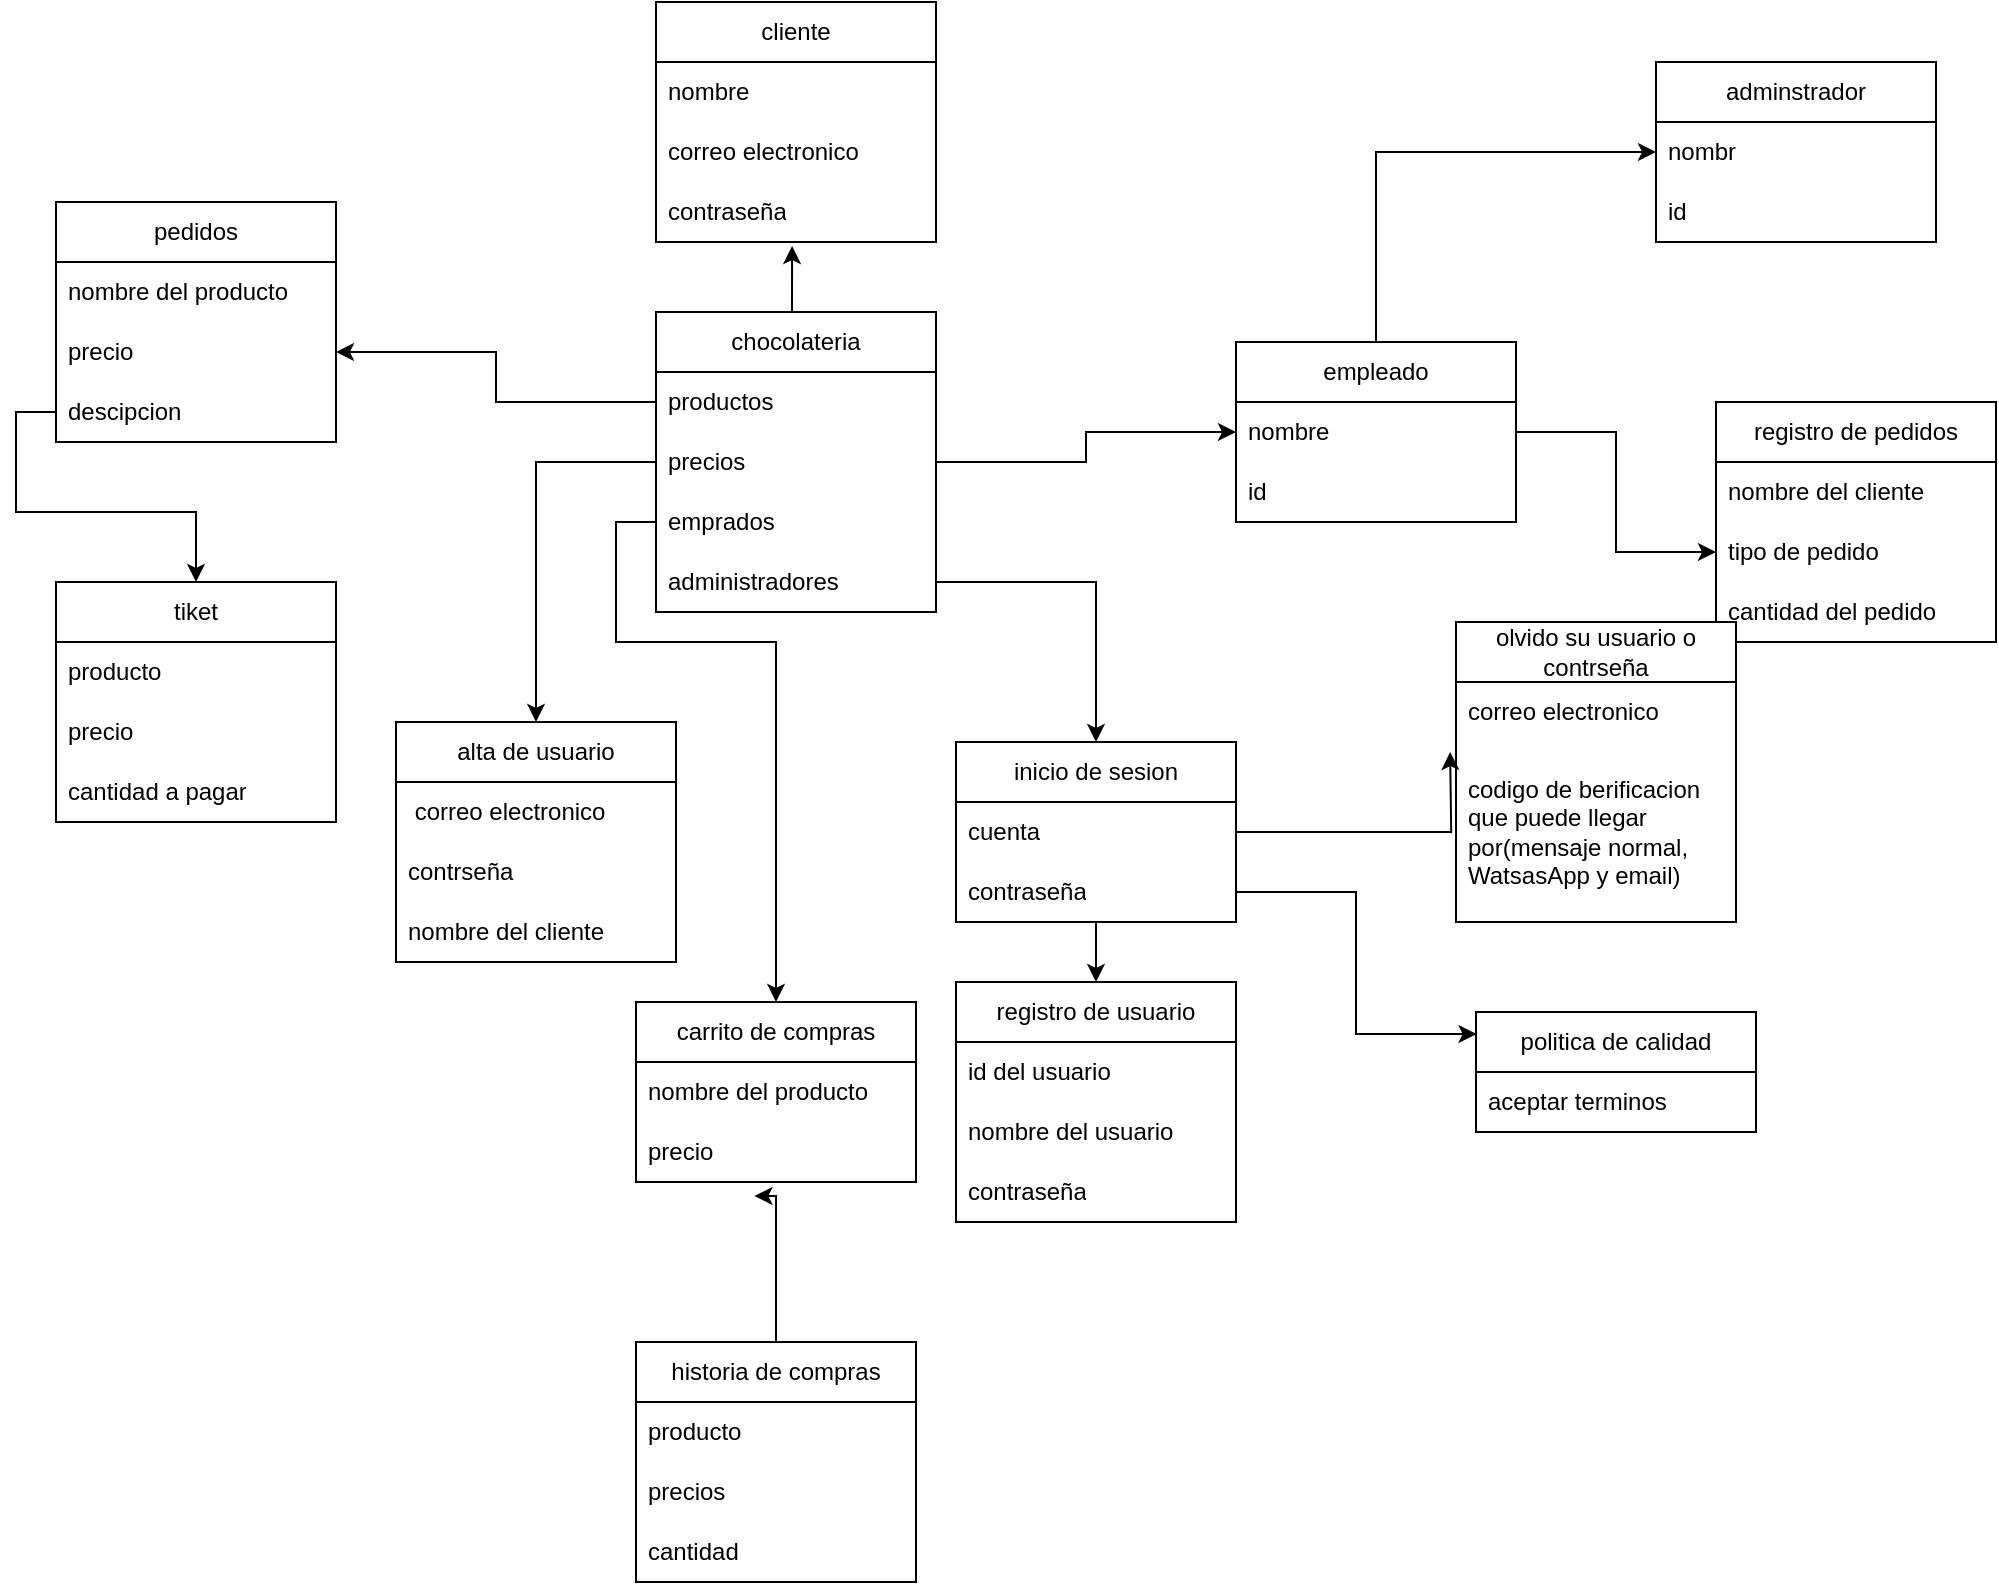 <mxfile version="23.0.2" type="device">
  <diagram name="Página-1" id="M0iP5oHC4JJzjAUTLJQz">
    <mxGraphModel dx="1927" dy="678" grid="1" gridSize="10" guides="1" tooltips="1" connect="1" arrows="1" fold="1" page="1" pageScale="1" pageWidth="827" pageHeight="1169" math="0" shadow="0">
      <root>
        <mxCell id="0" />
        <mxCell id="1" parent="0" />
        <mxCell id="CXZgUnIyGnPf8xNPVCp_-1" value="cliente" style="swimlane;fontStyle=0;childLayout=stackLayout;horizontal=1;startSize=30;horizontalStack=0;resizeParent=1;resizeParentMax=0;resizeLast=0;collapsible=1;marginBottom=0;whiteSpace=wrap;html=1;" parent="1" vertex="1">
          <mxGeometry x="140" y="10" width="140" height="120" as="geometry" />
        </mxCell>
        <mxCell id="CXZgUnIyGnPf8xNPVCp_-2" value="nombre" style="text;strokeColor=none;fillColor=none;align=left;verticalAlign=middle;spacingLeft=4;spacingRight=4;overflow=hidden;points=[[0,0.5],[1,0.5]];portConstraint=eastwest;rotatable=0;whiteSpace=wrap;html=1;" parent="CXZgUnIyGnPf8xNPVCp_-1" vertex="1">
          <mxGeometry y="30" width="140" height="30" as="geometry" />
        </mxCell>
        <mxCell id="CXZgUnIyGnPf8xNPVCp_-3" value="correo electronico" style="text;strokeColor=none;fillColor=none;align=left;verticalAlign=middle;spacingLeft=4;spacingRight=4;overflow=hidden;points=[[0,0.5],[1,0.5]];portConstraint=eastwest;rotatable=0;whiteSpace=wrap;html=1;" parent="CXZgUnIyGnPf8xNPVCp_-1" vertex="1">
          <mxGeometry y="60" width="140" height="30" as="geometry" />
        </mxCell>
        <mxCell id="CXZgUnIyGnPf8xNPVCp_-4" value="contraseña" style="text;strokeColor=none;fillColor=none;align=left;verticalAlign=middle;spacingLeft=4;spacingRight=4;overflow=hidden;points=[[0,0.5],[1,0.5]];portConstraint=eastwest;rotatable=0;whiteSpace=wrap;html=1;" parent="CXZgUnIyGnPf8xNPVCp_-1" vertex="1">
          <mxGeometry y="90" width="140" height="30" as="geometry" />
        </mxCell>
        <mxCell id="MLuR7-qqKU5S_AIiD6Sb-38" style="edgeStyle=orthogonalEdgeStyle;rounded=0;orthogonalLoop=1;jettySize=auto;html=1;exitX=0.5;exitY=0;exitDx=0;exitDy=0;entryX=0;entryY=0.5;entryDx=0;entryDy=0;" edge="1" parent="1" source="CXZgUnIyGnPf8xNPVCp_-5" target="MLuR7-qqKU5S_AIiD6Sb-35">
          <mxGeometry relative="1" as="geometry" />
        </mxCell>
        <mxCell id="CXZgUnIyGnPf8xNPVCp_-5" value="empleado" style="swimlane;fontStyle=0;childLayout=stackLayout;horizontal=1;startSize=30;horizontalStack=0;resizeParent=1;resizeParentMax=0;resizeLast=0;collapsible=1;marginBottom=0;whiteSpace=wrap;html=1;" parent="1" vertex="1">
          <mxGeometry x="430" y="180" width="140" height="90" as="geometry" />
        </mxCell>
        <mxCell id="CXZgUnIyGnPf8xNPVCp_-6" value="nombre" style="text;strokeColor=none;fillColor=none;align=left;verticalAlign=middle;spacingLeft=4;spacingRight=4;overflow=hidden;points=[[0,0.5],[1,0.5]];portConstraint=eastwest;rotatable=0;whiteSpace=wrap;html=1;" parent="CXZgUnIyGnPf8xNPVCp_-5" vertex="1">
          <mxGeometry y="30" width="140" height="30" as="geometry" />
        </mxCell>
        <mxCell id="CXZgUnIyGnPf8xNPVCp_-7" value="id" style="text;strokeColor=none;fillColor=none;align=left;verticalAlign=middle;spacingLeft=4;spacingRight=4;overflow=hidden;points=[[0,0.5],[1,0.5]];portConstraint=eastwest;rotatable=0;whiteSpace=wrap;html=1;" parent="CXZgUnIyGnPf8xNPVCp_-5" vertex="1">
          <mxGeometry y="60" width="140" height="30" as="geometry" />
        </mxCell>
        <mxCell id="CXZgUnIyGnPf8xNPVCp_-17" value="registro de pedidos" style="swimlane;fontStyle=0;childLayout=stackLayout;horizontal=1;startSize=30;horizontalStack=0;resizeParent=1;resizeParentMax=0;resizeLast=0;collapsible=1;marginBottom=0;whiteSpace=wrap;html=1;" parent="1" vertex="1">
          <mxGeometry x="670" y="210" width="140" height="120" as="geometry" />
        </mxCell>
        <mxCell id="CXZgUnIyGnPf8xNPVCp_-18" value="nombre del cliente" style="text;strokeColor=none;fillColor=none;align=left;verticalAlign=middle;spacingLeft=4;spacingRight=4;overflow=hidden;points=[[0,0.5],[1,0.5]];portConstraint=eastwest;rotatable=0;whiteSpace=wrap;html=1;" parent="CXZgUnIyGnPf8xNPVCp_-17" vertex="1">
          <mxGeometry y="30" width="140" height="30" as="geometry" />
        </mxCell>
        <mxCell id="CXZgUnIyGnPf8xNPVCp_-19" value="tipo de pedido" style="text;strokeColor=none;fillColor=none;align=left;verticalAlign=middle;spacingLeft=4;spacingRight=4;overflow=hidden;points=[[0,0.5],[1,0.5]];portConstraint=eastwest;rotatable=0;whiteSpace=wrap;html=1;" parent="CXZgUnIyGnPf8xNPVCp_-17" vertex="1">
          <mxGeometry y="60" width="140" height="30" as="geometry" />
        </mxCell>
        <mxCell id="CXZgUnIyGnPf8xNPVCp_-20" value="cantidad del pedido" style="text;strokeColor=none;fillColor=none;align=left;verticalAlign=middle;spacingLeft=4;spacingRight=4;overflow=hidden;points=[[0,0.5],[1,0.5]];portConstraint=eastwest;rotatable=0;whiteSpace=wrap;html=1;" parent="CXZgUnIyGnPf8xNPVCp_-17" vertex="1">
          <mxGeometry y="90" width="140" height="30" as="geometry" />
        </mxCell>
        <mxCell id="CXZgUnIyGnPf8xNPVCp_-21" style="edgeStyle=orthogonalEdgeStyle;rounded=0;orthogonalLoop=1;jettySize=auto;html=1;exitX=1;exitY=0.5;exitDx=0;exitDy=0;entryX=0;entryY=0.5;entryDx=0;entryDy=0;" parent="1" source="CXZgUnIyGnPf8xNPVCp_-6" target="CXZgUnIyGnPf8xNPVCp_-19" edge="1">
          <mxGeometry relative="1" as="geometry" />
        </mxCell>
        <mxCell id="CXZgUnIyGnPf8xNPVCp_-22" value="alta de usuario" style="swimlane;fontStyle=0;childLayout=stackLayout;horizontal=1;startSize=30;horizontalStack=0;resizeParent=1;resizeParentMax=0;resizeLast=0;collapsible=1;marginBottom=0;whiteSpace=wrap;html=1;" parent="1" vertex="1">
          <mxGeometry x="10" y="370" width="140" height="120" as="geometry" />
        </mxCell>
        <mxCell id="CXZgUnIyGnPf8xNPVCp_-24" value="&amp;nbsp;correo electronico" style="text;strokeColor=none;fillColor=none;align=left;verticalAlign=middle;spacingLeft=4;spacingRight=4;overflow=hidden;points=[[0,0.5],[1,0.5]];portConstraint=eastwest;rotatable=0;whiteSpace=wrap;html=1;" parent="CXZgUnIyGnPf8xNPVCp_-22" vertex="1">
          <mxGeometry y="30" width="140" height="30" as="geometry" />
        </mxCell>
        <mxCell id="CXZgUnIyGnPf8xNPVCp_-26" value="contrseña" style="text;strokeColor=none;fillColor=none;align=left;verticalAlign=middle;spacingLeft=4;spacingRight=4;overflow=hidden;points=[[0,0.5],[1,0.5]];portConstraint=eastwest;rotatable=0;whiteSpace=wrap;html=1;" parent="CXZgUnIyGnPf8xNPVCp_-22" vertex="1">
          <mxGeometry y="60" width="140" height="30" as="geometry" />
        </mxCell>
        <mxCell id="CXZgUnIyGnPf8xNPVCp_-25" value="nombre del cliente" style="text;strokeColor=none;fillColor=none;align=left;verticalAlign=middle;spacingLeft=4;spacingRight=4;overflow=hidden;points=[[0,0.5],[1,0.5]];portConstraint=eastwest;rotatable=0;whiteSpace=wrap;html=1;" parent="CXZgUnIyGnPf8xNPVCp_-22" vertex="1">
          <mxGeometry y="90" width="140" height="30" as="geometry" />
        </mxCell>
        <mxCell id="ISV0AwNu4jwUeeR25EDo-8" style="edgeStyle=orthogonalEdgeStyle;rounded=0;orthogonalLoop=1;jettySize=auto;html=1;exitX=0.5;exitY=1;exitDx=0;exitDy=0;" parent="1" source="CXZgUnIyGnPf8xNPVCp_-28" target="ISV0AwNu4jwUeeR25EDo-1" edge="1">
          <mxGeometry relative="1" as="geometry" />
        </mxCell>
        <mxCell id="CXZgUnIyGnPf8xNPVCp_-28" value="inicio de sesion" style="swimlane;fontStyle=0;childLayout=stackLayout;horizontal=1;startSize=30;horizontalStack=0;resizeParent=1;resizeParentMax=0;resizeLast=0;collapsible=1;marginBottom=0;whiteSpace=wrap;html=1;" parent="1" vertex="1">
          <mxGeometry x="290" y="380" width="140" height="90" as="geometry" />
        </mxCell>
        <mxCell id="CXZgUnIyGnPf8xNPVCp_-30" value="cuenta" style="text;strokeColor=none;fillColor=none;align=left;verticalAlign=middle;spacingLeft=4;spacingRight=4;overflow=hidden;points=[[0,0.5],[1,0.5]];portConstraint=eastwest;rotatable=0;whiteSpace=wrap;html=1;" parent="CXZgUnIyGnPf8xNPVCp_-28" vertex="1">
          <mxGeometry y="30" width="140" height="30" as="geometry" />
        </mxCell>
        <mxCell id="CXZgUnIyGnPf8xNPVCp_-31" value="contraseña" style="text;strokeColor=none;fillColor=none;align=left;verticalAlign=middle;spacingLeft=4;spacingRight=4;overflow=hidden;points=[[0,0.5],[1,0.5]];portConstraint=eastwest;rotatable=0;whiteSpace=wrap;html=1;" parent="CXZgUnIyGnPf8xNPVCp_-28" vertex="1">
          <mxGeometry y="60" width="140" height="30" as="geometry" />
        </mxCell>
        <mxCell id="CXZgUnIyGnPf8xNPVCp_-36" value="olvido su usuario o contrseña" style="swimlane;fontStyle=0;childLayout=stackLayout;horizontal=1;startSize=30;horizontalStack=0;resizeParent=1;resizeParentMax=0;resizeLast=0;collapsible=1;marginBottom=0;whiteSpace=wrap;html=1;" parent="1" vertex="1">
          <mxGeometry x="540" y="320" width="140" height="150" as="geometry" />
        </mxCell>
        <mxCell id="CXZgUnIyGnPf8xNPVCp_-37" value="correo electronico" style="text;strokeColor=none;fillColor=none;align=left;verticalAlign=middle;spacingLeft=4;spacingRight=4;overflow=hidden;points=[[0,0.5],[1,0.5]];portConstraint=eastwest;rotatable=0;whiteSpace=wrap;html=1;" parent="CXZgUnIyGnPf8xNPVCp_-36" vertex="1">
          <mxGeometry y="30" width="140" height="30" as="geometry" />
        </mxCell>
        <mxCell id="CXZgUnIyGnPf8xNPVCp_-43" value="codigo de berificacion que puede llegar por(mensaje normal,&lt;br&gt;WatsasApp y email)" style="text;strokeColor=none;fillColor=none;align=left;verticalAlign=middle;spacingLeft=4;spacingRight=4;overflow=hidden;points=[[0,0.5],[1,0.5]];portConstraint=eastwest;rotatable=0;whiteSpace=wrap;html=1;" parent="CXZgUnIyGnPf8xNPVCp_-36" vertex="1">
          <mxGeometry y="60" width="140" height="90" as="geometry" />
        </mxCell>
        <mxCell id="CXZgUnIyGnPf8xNPVCp_-40" style="edgeStyle=orthogonalEdgeStyle;rounded=0;orthogonalLoop=1;jettySize=auto;html=1;exitX=1;exitY=0.5;exitDx=0;exitDy=0;entryX=-0.021;entryY=0.167;entryDx=0;entryDy=0;entryPerimeter=0;" parent="1" source="CXZgUnIyGnPf8xNPVCp_-30" edge="1">
          <mxGeometry relative="1" as="geometry">
            <mxPoint x="537.06" y="385.01" as="targetPoint" />
          </mxGeometry>
        </mxCell>
        <mxCell id="ISV0AwNu4jwUeeR25EDo-1" value="registro de usuario" style="swimlane;fontStyle=0;childLayout=stackLayout;horizontal=1;startSize=30;horizontalStack=0;resizeParent=1;resizeParentMax=0;resizeLast=0;collapsible=1;marginBottom=0;whiteSpace=wrap;html=1;" parent="1" vertex="1">
          <mxGeometry x="290" y="500" width="140" height="120" as="geometry" />
        </mxCell>
        <mxCell id="ISV0AwNu4jwUeeR25EDo-2" value="id del usuario" style="text;strokeColor=none;fillColor=none;align=left;verticalAlign=middle;spacingLeft=4;spacingRight=4;overflow=hidden;points=[[0,0.5],[1,0.5]];portConstraint=eastwest;rotatable=0;whiteSpace=wrap;html=1;" parent="ISV0AwNu4jwUeeR25EDo-1" vertex="1">
          <mxGeometry y="30" width="140" height="30" as="geometry" />
        </mxCell>
        <mxCell id="ISV0AwNu4jwUeeR25EDo-3" value="nombre del usuario" style="text;strokeColor=none;fillColor=none;align=left;verticalAlign=middle;spacingLeft=4;spacingRight=4;overflow=hidden;points=[[0,0.5],[1,0.5]];portConstraint=eastwest;rotatable=0;whiteSpace=wrap;html=1;" parent="ISV0AwNu4jwUeeR25EDo-1" vertex="1">
          <mxGeometry y="60" width="140" height="30" as="geometry" />
        </mxCell>
        <mxCell id="MLuR7-qqKU5S_AIiD6Sb-1" value="contraseña" style="text;strokeColor=none;fillColor=none;align=left;verticalAlign=middle;spacingLeft=4;spacingRight=4;overflow=hidden;points=[[0,0.5],[1,0.5]];portConstraint=eastwest;rotatable=0;whiteSpace=wrap;html=1;" vertex="1" parent="ISV0AwNu4jwUeeR25EDo-1">
          <mxGeometry y="90" width="140" height="30" as="geometry" />
        </mxCell>
        <mxCell id="ISV0AwNu4jwUeeR25EDo-12" value="politica de calidad" style="swimlane;fontStyle=0;childLayout=stackLayout;horizontal=1;startSize=30;horizontalStack=0;resizeParent=1;resizeParentMax=0;resizeLast=0;collapsible=1;marginBottom=0;whiteSpace=wrap;html=1;" parent="1" vertex="1">
          <mxGeometry x="550" y="515" width="140" height="60" as="geometry" />
        </mxCell>
        <mxCell id="ISV0AwNu4jwUeeR25EDo-13" value="aceptar terminos" style="text;strokeColor=none;fillColor=none;align=left;verticalAlign=middle;spacingLeft=4;spacingRight=4;overflow=hidden;points=[[0,0.5],[1,0.5]];portConstraint=eastwest;rotatable=0;whiteSpace=wrap;html=1;" parent="ISV0AwNu4jwUeeR25EDo-12" vertex="1">
          <mxGeometry y="30" width="140" height="30" as="geometry" />
        </mxCell>
        <mxCell id="ISV0AwNu4jwUeeR25EDo-16" style="edgeStyle=orthogonalEdgeStyle;rounded=0;orthogonalLoop=1;jettySize=auto;html=1;exitX=1;exitY=0.5;exitDx=0;exitDy=0;entryX=0.002;entryY=0.184;entryDx=0;entryDy=0;entryPerimeter=0;" parent="1" source="CXZgUnIyGnPf8xNPVCp_-31" target="ISV0AwNu4jwUeeR25EDo-12" edge="1">
          <mxGeometry relative="1" as="geometry" />
        </mxCell>
        <mxCell id="ISV0AwNu4jwUeeR25EDo-17" value="carrito de compras" style="swimlane;fontStyle=0;childLayout=stackLayout;horizontal=1;startSize=30;horizontalStack=0;resizeParent=1;resizeParentMax=0;resizeLast=0;collapsible=1;marginBottom=0;whiteSpace=wrap;html=1;" parent="1" vertex="1">
          <mxGeometry x="130" y="510" width="140" height="90" as="geometry" />
        </mxCell>
        <mxCell id="MLuR7-qqKU5S_AIiD6Sb-3" value="nombre del producto" style="text;strokeColor=none;fillColor=none;align=left;verticalAlign=middle;spacingLeft=4;spacingRight=4;overflow=hidden;points=[[0,0.5],[1,0.5]];portConstraint=eastwest;rotatable=0;whiteSpace=wrap;html=1;" vertex="1" parent="ISV0AwNu4jwUeeR25EDo-17">
          <mxGeometry y="30" width="140" height="30" as="geometry" />
        </mxCell>
        <mxCell id="ISV0AwNu4jwUeeR25EDo-19" value="precio" style="text;strokeColor=none;fillColor=none;align=left;verticalAlign=middle;spacingLeft=4;spacingRight=4;overflow=hidden;points=[[0,0.5],[1,0.5]];portConstraint=eastwest;rotatable=0;whiteSpace=wrap;html=1;" parent="ISV0AwNu4jwUeeR25EDo-17" vertex="1">
          <mxGeometry y="60" width="140" height="30" as="geometry" />
        </mxCell>
        <mxCell id="MLuR7-qqKU5S_AIiD6Sb-4" value="pedidos" style="swimlane;fontStyle=0;childLayout=stackLayout;horizontal=1;startSize=30;horizontalStack=0;resizeParent=1;resizeParentMax=0;resizeLast=0;collapsible=1;marginBottom=0;whiteSpace=wrap;html=1;" vertex="1" parent="1">
          <mxGeometry x="-160" y="110" width="140" height="120" as="geometry" />
        </mxCell>
        <mxCell id="MLuR7-qqKU5S_AIiD6Sb-5" value="nombre del producto" style="text;strokeColor=none;fillColor=none;align=left;verticalAlign=middle;spacingLeft=4;spacingRight=4;overflow=hidden;points=[[0,0.5],[1,0.5]];portConstraint=eastwest;rotatable=0;whiteSpace=wrap;html=1;" vertex="1" parent="MLuR7-qqKU5S_AIiD6Sb-4">
          <mxGeometry y="30" width="140" height="30" as="geometry" />
        </mxCell>
        <mxCell id="MLuR7-qqKU5S_AIiD6Sb-6" value="precio" style="text;strokeColor=none;fillColor=none;align=left;verticalAlign=middle;spacingLeft=4;spacingRight=4;overflow=hidden;points=[[0,0.5],[1,0.5]];portConstraint=eastwest;rotatable=0;whiteSpace=wrap;html=1;" vertex="1" parent="MLuR7-qqKU5S_AIiD6Sb-4">
          <mxGeometry y="60" width="140" height="30" as="geometry" />
        </mxCell>
        <mxCell id="MLuR7-qqKU5S_AIiD6Sb-7" value="descipcion" style="text;strokeColor=none;fillColor=none;align=left;verticalAlign=middle;spacingLeft=4;spacingRight=4;overflow=hidden;points=[[0,0.5],[1,0.5]];portConstraint=eastwest;rotatable=0;whiteSpace=wrap;html=1;" vertex="1" parent="MLuR7-qqKU5S_AIiD6Sb-4">
          <mxGeometry y="90" width="140" height="30" as="geometry" />
        </mxCell>
        <mxCell id="MLuR7-qqKU5S_AIiD6Sb-9" value="tiket" style="swimlane;fontStyle=0;childLayout=stackLayout;horizontal=1;startSize=30;horizontalStack=0;resizeParent=1;resizeParentMax=0;resizeLast=0;collapsible=1;marginBottom=0;whiteSpace=wrap;html=1;" vertex="1" parent="1">
          <mxGeometry x="-160" y="300" width="140" height="120" as="geometry" />
        </mxCell>
        <mxCell id="MLuR7-qqKU5S_AIiD6Sb-10" value="producto" style="text;strokeColor=none;fillColor=none;align=left;verticalAlign=middle;spacingLeft=4;spacingRight=4;overflow=hidden;points=[[0,0.5],[1,0.5]];portConstraint=eastwest;rotatable=0;whiteSpace=wrap;html=1;" vertex="1" parent="MLuR7-qqKU5S_AIiD6Sb-9">
          <mxGeometry y="30" width="140" height="30" as="geometry" />
        </mxCell>
        <mxCell id="MLuR7-qqKU5S_AIiD6Sb-11" value="precio" style="text;strokeColor=none;fillColor=none;align=left;verticalAlign=middle;spacingLeft=4;spacingRight=4;overflow=hidden;points=[[0,0.5],[1,0.5]];portConstraint=eastwest;rotatable=0;whiteSpace=wrap;html=1;" vertex="1" parent="MLuR7-qqKU5S_AIiD6Sb-9">
          <mxGeometry y="60" width="140" height="30" as="geometry" />
        </mxCell>
        <mxCell id="MLuR7-qqKU5S_AIiD6Sb-12" value="cantidad a pagar" style="text;strokeColor=none;fillColor=none;align=left;verticalAlign=middle;spacingLeft=4;spacingRight=4;overflow=hidden;points=[[0,0.5],[1,0.5]];portConstraint=eastwest;rotatable=0;whiteSpace=wrap;html=1;" vertex="1" parent="MLuR7-qqKU5S_AIiD6Sb-9">
          <mxGeometry y="90" width="140" height="30" as="geometry" />
        </mxCell>
        <mxCell id="MLuR7-qqKU5S_AIiD6Sb-16" style="edgeStyle=orthogonalEdgeStyle;rounded=0;orthogonalLoop=1;jettySize=auto;html=1;exitX=0;exitY=0.5;exitDx=0;exitDy=0;" edge="1" parent="1" source="MLuR7-qqKU5S_AIiD6Sb-7" target="MLuR7-qqKU5S_AIiD6Sb-9">
          <mxGeometry relative="1" as="geometry" />
        </mxCell>
        <mxCell id="MLuR7-qqKU5S_AIiD6Sb-18" value="chocolateria" style="swimlane;fontStyle=0;childLayout=stackLayout;horizontal=1;startSize=30;horizontalStack=0;resizeParent=1;resizeParentMax=0;resizeLast=0;collapsible=1;marginBottom=0;whiteSpace=wrap;html=1;" vertex="1" parent="1">
          <mxGeometry x="140" y="165" width="140" height="150" as="geometry" />
        </mxCell>
        <mxCell id="MLuR7-qqKU5S_AIiD6Sb-19" value="productos" style="text;strokeColor=none;fillColor=none;align=left;verticalAlign=middle;spacingLeft=4;spacingRight=4;overflow=hidden;points=[[0,0.5],[1,0.5]];portConstraint=eastwest;rotatable=0;whiteSpace=wrap;html=1;" vertex="1" parent="MLuR7-qqKU5S_AIiD6Sb-18">
          <mxGeometry y="30" width="140" height="30" as="geometry" />
        </mxCell>
        <mxCell id="MLuR7-qqKU5S_AIiD6Sb-20" value="precios&amp;nbsp;" style="text;strokeColor=none;fillColor=none;align=left;verticalAlign=middle;spacingLeft=4;spacingRight=4;overflow=hidden;points=[[0,0.5],[1,0.5]];portConstraint=eastwest;rotatable=0;whiteSpace=wrap;html=1;" vertex="1" parent="MLuR7-qqKU5S_AIiD6Sb-18">
          <mxGeometry y="60" width="140" height="30" as="geometry" />
        </mxCell>
        <mxCell id="MLuR7-qqKU5S_AIiD6Sb-21" value="emprados" style="text;strokeColor=none;fillColor=none;align=left;verticalAlign=middle;spacingLeft=4;spacingRight=4;overflow=hidden;points=[[0,0.5],[1,0.5]];portConstraint=eastwest;rotatable=0;whiteSpace=wrap;html=1;" vertex="1" parent="MLuR7-qqKU5S_AIiD6Sb-18">
          <mxGeometry y="90" width="140" height="30" as="geometry" />
        </mxCell>
        <mxCell id="MLuR7-qqKU5S_AIiD6Sb-28" value="administradores" style="text;strokeColor=none;fillColor=none;align=left;verticalAlign=middle;spacingLeft=4;spacingRight=4;overflow=hidden;points=[[0,0.5],[1,0.5]];portConstraint=eastwest;rotatable=0;whiteSpace=wrap;html=1;" vertex="1" parent="MLuR7-qqKU5S_AIiD6Sb-18">
          <mxGeometry y="120" width="140" height="30" as="geometry" />
        </mxCell>
        <mxCell id="MLuR7-qqKU5S_AIiD6Sb-22" style="edgeStyle=orthogonalEdgeStyle;rounded=0;orthogonalLoop=1;jettySize=auto;html=1;exitX=0.5;exitY=0;exitDx=0;exitDy=0;entryX=0.486;entryY=1.067;entryDx=0;entryDy=0;entryPerimeter=0;" edge="1" parent="1" source="MLuR7-qqKU5S_AIiD6Sb-18" target="CXZgUnIyGnPf8xNPVCp_-4">
          <mxGeometry relative="1" as="geometry" />
        </mxCell>
        <mxCell id="MLuR7-qqKU5S_AIiD6Sb-23" style="edgeStyle=orthogonalEdgeStyle;rounded=0;orthogonalLoop=1;jettySize=auto;html=1;exitX=0;exitY=0.5;exitDx=0;exitDy=0;entryX=1;entryY=0.5;entryDx=0;entryDy=0;" edge="1" parent="1" source="MLuR7-qqKU5S_AIiD6Sb-19" target="MLuR7-qqKU5S_AIiD6Sb-6">
          <mxGeometry relative="1" as="geometry" />
        </mxCell>
        <mxCell id="MLuR7-qqKU5S_AIiD6Sb-24" style="edgeStyle=orthogonalEdgeStyle;rounded=0;orthogonalLoop=1;jettySize=auto;html=1;exitX=0;exitY=0.5;exitDx=0;exitDy=0;entryX=0.5;entryY=0;entryDx=0;entryDy=0;" edge="1" parent="1" source="MLuR7-qqKU5S_AIiD6Sb-20" target="CXZgUnIyGnPf8xNPVCp_-22">
          <mxGeometry relative="1" as="geometry" />
        </mxCell>
        <mxCell id="MLuR7-qqKU5S_AIiD6Sb-25" style="edgeStyle=orthogonalEdgeStyle;rounded=0;orthogonalLoop=1;jettySize=auto;html=1;exitX=1;exitY=0.5;exitDx=0;exitDy=0;" edge="1" parent="1" source="MLuR7-qqKU5S_AIiD6Sb-21" target="CXZgUnIyGnPf8xNPVCp_-28">
          <mxGeometry relative="1" as="geometry">
            <Array as="points">
              <mxPoint x="280" y="300" />
              <mxPoint x="360" y="300" />
            </Array>
          </mxGeometry>
        </mxCell>
        <mxCell id="MLuR7-qqKU5S_AIiD6Sb-26" style="edgeStyle=orthogonalEdgeStyle;rounded=0;orthogonalLoop=1;jettySize=auto;html=1;exitX=1;exitY=0.5;exitDx=0;exitDy=0;" edge="1" parent="1" source="MLuR7-qqKU5S_AIiD6Sb-20" target="CXZgUnIyGnPf8xNPVCp_-6">
          <mxGeometry relative="1" as="geometry" />
        </mxCell>
        <mxCell id="MLuR7-qqKU5S_AIiD6Sb-27" style="edgeStyle=orthogonalEdgeStyle;rounded=0;orthogonalLoop=1;jettySize=auto;html=1;exitX=0;exitY=0.5;exitDx=0;exitDy=0;entryX=0.5;entryY=0;entryDx=0;entryDy=0;" edge="1" parent="1" source="MLuR7-qqKU5S_AIiD6Sb-21" target="ISV0AwNu4jwUeeR25EDo-17">
          <mxGeometry relative="1" as="geometry">
            <Array as="points">
              <mxPoint x="120" y="270" />
              <mxPoint x="120" y="330" />
              <mxPoint x="200" y="330" />
            </Array>
          </mxGeometry>
        </mxCell>
        <mxCell id="MLuR7-qqKU5S_AIiD6Sb-29" value="historia de compras" style="swimlane;fontStyle=0;childLayout=stackLayout;horizontal=1;startSize=30;horizontalStack=0;resizeParent=1;resizeParentMax=0;resizeLast=0;collapsible=1;marginBottom=0;whiteSpace=wrap;html=1;" vertex="1" parent="1">
          <mxGeometry x="130" y="680" width="140" height="120" as="geometry" />
        </mxCell>
        <mxCell id="MLuR7-qqKU5S_AIiD6Sb-30" value="producto" style="text;strokeColor=none;fillColor=none;align=left;verticalAlign=middle;spacingLeft=4;spacingRight=4;overflow=hidden;points=[[0,0.5],[1,0.5]];portConstraint=eastwest;rotatable=0;whiteSpace=wrap;html=1;" vertex="1" parent="MLuR7-qqKU5S_AIiD6Sb-29">
          <mxGeometry y="30" width="140" height="30" as="geometry" />
        </mxCell>
        <mxCell id="MLuR7-qqKU5S_AIiD6Sb-31" value="precios" style="text;strokeColor=none;fillColor=none;align=left;verticalAlign=middle;spacingLeft=4;spacingRight=4;overflow=hidden;points=[[0,0.5],[1,0.5]];portConstraint=eastwest;rotatable=0;whiteSpace=wrap;html=1;" vertex="1" parent="MLuR7-qqKU5S_AIiD6Sb-29">
          <mxGeometry y="60" width="140" height="30" as="geometry" />
        </mxCell>
        <mxCell id="MLuR7-qqKU5S_AIiD6Sb-32" value="cantidad" style="text;strokeColor=none;fillColor=none;align=left;verticalAlign=middle;spacingLeft=4;spacingRight=4;overflow=hidden;points=[[0,0.5],[1,0.5]];portConstraint=eastwest;rotatable=0;whiteSpace=wrap;html=1;" vertex="1" parent="MLuR7-qqKU5S_AIiD6Sb-29">
          <mxGeometry y="90" width="140" height="30" as="geometry" />
        </mxCell>
        <mxCell id="MLuR7-qqKU5S_AIiD6Sb-33" style="edgeStyle=orthogonalEdgeStyle;rounded=0;orthogonalLoop=1;jettySize=auto;html=1;exitX=0.5;exitY=0;exitDx=0;exitDy=0;entryX=0.423;entryY=1.233;entryDx=0;entryDy=0;entryPerimeter=0;" edge="1" parent="1" source="MLuR7-qqKU5S_AIiD6Sb-29" target="ISV0AwNu4jwUeeR25EDo-19">
          <mxGeometry relative="1" as="geometry">
            <Array as="points">
              <mxPoint x="200" y="607" />
            </Array>
          </mxGeometry>
        </mxCell>
        <mxCell id="MLuR7-qqKU5S_AIiD6Sb-34" value="adminstrador" style="swimlane;fontStyle=0;childLayout=stackLayout;horizontal=1;startSize=30;horizontalStack=0;resizeParent=1;resizeParentMax=0;resizeLast=0;collapsible=1;marginBottom=0;whiteSpace=wrap;html=1;" vertex="1" parent="1">
          <mxGeometry x="640" y="40" width="140" height="90" as="geometry" />
        </mxCell>
        <mxCell id="MLuR7-qqKU5S_AIiD6Sb-35" value="nombr" style="text;strokeColor=none;fillColor=none;align=left;verticalAlign=middle;spacingLeft=4;spacingRight=4;overflow=hidden;points=[[0,0.5],[1,0.5]];portConstraint=eastwest;rotatable=0;whiteSpace=wrap;html=1;" vertex="1" parent="MLuR7-qqKU5S_AIiD6Sb-34">
          <mxGeometry y="30" width="140" height="30" as="geometry" />
        </mxCell>
        <mxCell id="MLuR7-qqKU5S_AIiD6Sb-36" value="id" style="text;strokeColor=none;fillColor=none;align=left;verticalAlign=middle;spacingLeft=4;spacingRight=4;overflow=hidden;points=[[0,0.5],[1,0.5]];portConstraint=eastwest;rotatable=0;whiteSpace=wrap;html=1;" vertex="1" parent="MLuR7-qqKU5S_AIiD6Sb-34">
          <mxGeometry y="60" width="140" height="30" as="geometry" />
        </mxCell>
      </root>
    </mxGraphModel>
  </diagram>
</mxfile>
